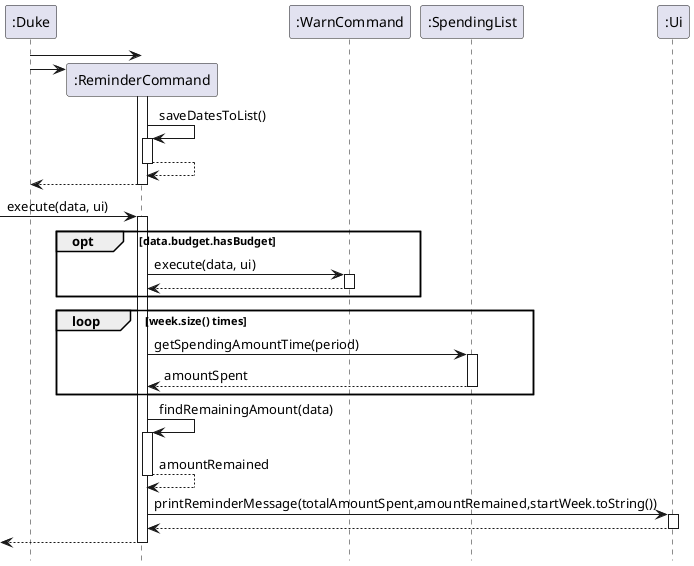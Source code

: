 @startuml
hide footbox

":Duke" -> ":ReminderCommand"
create ":ReminderCommand"
":Duke" -> ":ReminderCommand"
activate ":ReminderCommand"

":ReminderCommand" -> ":ReminderCommand" : saveDatesToList()
activate ":ReminderCommand"
":ReminderCommand" --> ":ReminderCommand"
deactivate ":ReminderCommand"
":ReminderCommand" --> ":Duke"
deactivate ":ReminderCommand"


->":ReminderCommand" : execute(data, ui)

activate ":ReminderCommand"

opt data.budget.hasBudget
":ReminderCommand" -> ":WarnCommand" : execute(data, ui)
activate ":WarnCommand"
":WarnCommand" --> ":ReminderCommand"
deactivate ":WarnCommand"
end

loop week.size() times

":ReminderCommand" -> ":SpendingList" : getSpendingAmountTime(period)
activate ":SpendingList"
":SpendingList" --> ":ReminderCommand" : amountSpent
deactivate ":SpendingList"

end

":ReminderCommand" -> ":ReminderCommand" : findRemainingAmount(data)
activate ":ReminderCommand"
":ReminderCommand" --> ":ReminderCommand" : amountRemained
deactivate ":ReminderCommand"


":ReminderCommand" -> ":Ui" : printReminderMessage(totalAmountSpent,amountRemained,startWeek.toString())
activate ":Ui"
":Ui" --> ":ReminderCommand"
deactivate ":Ui"
<-- ":ReminderCommand"
deactivate ":ReminderCommand"

@enduml
